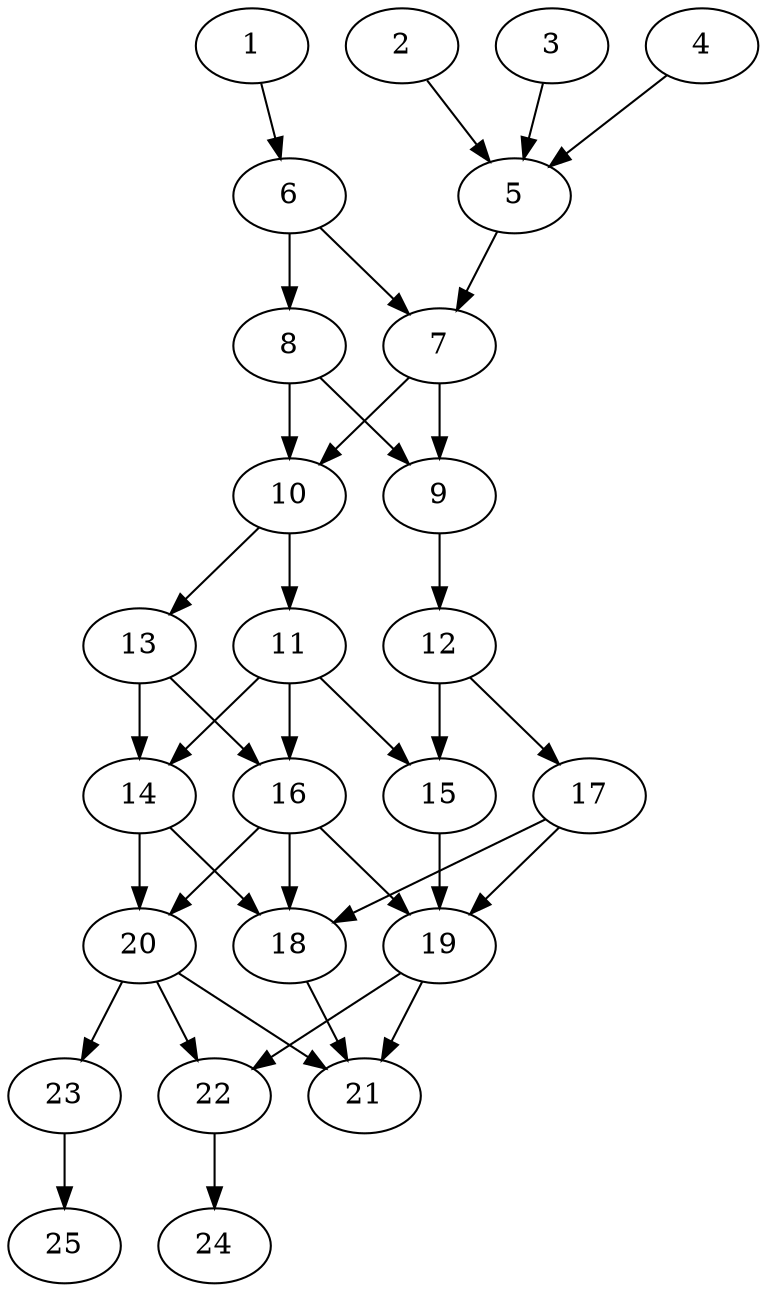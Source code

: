 // DAG automatically generated by daggen at Tue Aug  6 16:26:47 2019
// ./daggen --dot -n 25 --ccr 0.5 --fat 0.4 --regular 0.5 --density 0.7 --mindata 5242880 --maxdata 52428800 
digraph G {
  1 [size="85311488", alpha="0.11", expect_size="42655744"] 
  1 -> 6 [size ="42655744"]
  2 [size="86925312", alpha="0.01", expect_size="43462656"] 
  2 -> 5 [size ="43462656"]
  3 [size="87361536", alpha="0.13", expect_size="43680768"] 
  3 -> 5 [size ="43680768"]
  4 [size="56649728", alpha="0.09", expect_size="28324864"] 
  4 -> 5 [size ="28324864"]
  5 [size="32921600", alpha="0.14", expect_size="16460800"] 
  5 -> 7 [size ="16460800"]
  6 [size="103516160", alpha="0.08", expect_size="51758080"] 
  6 -> 7 [size ="51758080"]
  6 -> 8 [size ="51758080"]
  7 [size="31180800", alpha="0.11", expect_size="15590400"] 
  7 -> 9 [size ="15590400"]
  7 -> 10 [size ="15590400"]
  8 [size="34310144", alpha="0.20", expect_size="17155072"] 
  8 -> 9 [size ="17155072"]
  8 -> 10 [size ="17155072"]
  9 [size="67919872", alpha="0.13", expect_size="33959936"] 
  9 -> 12 [size ="33959936"]
  10 [size="53876736", alpha="0.05", expect_size="26938368"] 
  10 -> 11 [size ="26938368"]
  10 -> 13 [size ="26938368"]
  11 [size="71200768", alpha="0.13", expect_size="35600384"] 
  11 -> 14 [size ="35600384"]
  11 -> 15 [size ="35600384"]
  11 -> 16 [size ="35600384"]
  12 [size="28635136", alpha="0.03", expect_size="14317568"] 
  12 -> 15 [size ="14317568"]
  12 -> 17 [size ="14317568"]
  13 [size="32987136", alpha="0.18", expect_size="16493568"] 
  13 -> 14 [size ="16493568"]
  13 -> 16 [size ="16493568"]
  14 [size="94785536", alpha="0.05", expect_size="47392768"] 
  14 -> 18 [size ="47392768"]
  14 -> 20 [size ="47392768"]
  15 [size="43827200", alpha="0.16", expect_size="21913600"] 
  15 -> 19 [size ="21913600"]
  16 [size="16553984", alpha="0.11", expect_size="8276992"] 
  16 -> 18 [size ="8276992"]
  16 -> 19 [size ="8276992"]
  16 -> 20 [size ="8276992"]
  17 [size="54724608", alpha="0.10", expect_size="27362304"] 
  17 -> 18 [size ="27362304"]
  17 -> 19 [size ="27362304"]
  18 [size="13455360", alpha="0.08", expect_size="6727680"] 
  18 -> 21 [size ="6727680"]
  19 [size="12926976", alpha="0.13", expect_size="6463488"] 
  19 -> 21 [size ="6463488"]
  19 -> 22 [size ="6463488"]
  20 [size="74635264", alpha="0.10", expect_size="37317632"] 
  20 -> 21 [size ="37317632"]
  20 -> 22 [size ="37317632"]
  20 -> 23 [size ="37317632"]
  21 [size="100532224", alpha="0.02", expect_size="50266112"] 
  22 [size="65544192", alpha="0.10", expect_size="32772096"] 
  22 -> 24 [size ="32772096"]
  23 [size="78483456", alpha="0.15", expect_size="39241728"] 
  23 -> 25 [size ="39241728"]
  24 [size="70617088", alpha="0.10", expect_size="35308544"] 
  25 [size="95508480", alpha="0.09", expect_size="47754240"] 
}
